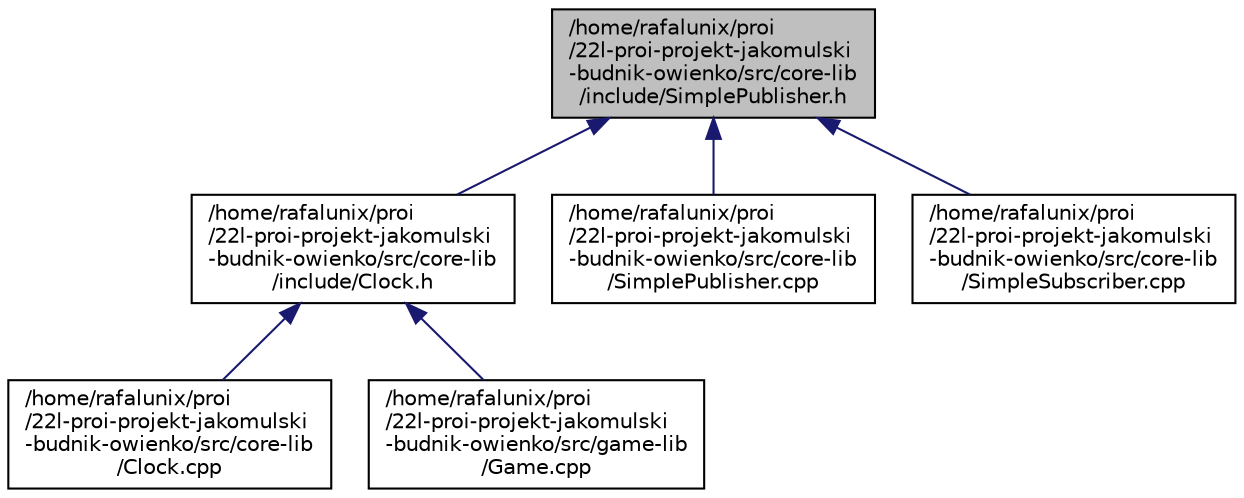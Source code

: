 digraph "/home/rafalunix/proi/22l-proi-projekt-jakomulski-budnik-owienko/src/core-lib/include/SimplePublisher.h"
{
 // INTERACTIVE_SVG=YES
 // LATEX_PDF_SIZE
  bgcolor="transparent";
  edge [fontname="Helvetica",fontsize="10",labelfontname="Helvetica",labelfontsize="10"];
  node [fontname="Helvetica",fontsize="10",shape=record];
  Node1 [label="/home/rafalunix/proi\l/22l-proi-projekt-jakomulski\l-budnik-owienko/src/core-lib\l/include/SimplePublisher.h",height=0.2,width=0.4,color="black", fillcolor="grey75", style="filled", fontcolor="black",tooltip=" "];
  Node1 -> Node2 [dir="back",color="midnightblue",fontsize="10",style="solid",fontname="Helvetica"];
  Node2 [label="/home/rafalunix/proi\l/22l-proi-projekt-jakomulski\l-budnik-owienko/src/core-lib\l/include/Clock.h",height=0.2,width=0.4,color="black",URL="$_clock_8h.html",tooltip=" "];
  Node2 -> Node3 [dir="back",color="midnightblue",fontsize="10",style="solid",fontname="Helvetica"];
  Node3 [label="/home/rafalunix/proi\l/22l-proi-projekt-jakomulski\l-budnik-owienko/src/core-lib\l/Clock.cpp",height=0.2,width=0.4,color="black",URL="$_clock_8cpp.html",tooltip=" "];
  Node2 -> Node4 [dir="back",color="midnightblue",fontsize="10",style="solid",fontname="Helvetica"];
  Node4 [label="/home/rafalunix/proi\l/22l-proi-projekt-jakomulski\l-budnik-owienko/src/game-lib\l/Game.cpp",height=0.2,width=0.4,color="black",URL="$_game_8cpp.html",tooltip=" "];
  Node1 -> Node5 [dir="back",color="midnightblue",fontsize="10",style="solid",fontname="Helvetica"];
  Node5 [label="/home/rafalunix/proi\l/22l-proi-projekt-jakomulski\l-budnik-owienko/src/core-lib\l/SimplePublisher.cpp",height=0.2,width=0.4,color="black",URL="$_simple_publisher_8cpp.html",tooltip=" "];
  Node1 -> Node6 [dir="back",color="midnightblue",fontsize="10",style="solid",fontname="Helvetica"];
  Node6 [label="/home/rafalunix/proi\l/22l-proi-projekt-jakomulski\l-budnik-owienko/src/core-lib\l/SimpleSubscriber.cpp",height=0.2,width=0.4,color="black",URL="$_simple_subscriber_8cpp.html",tooltip=" "];
}
